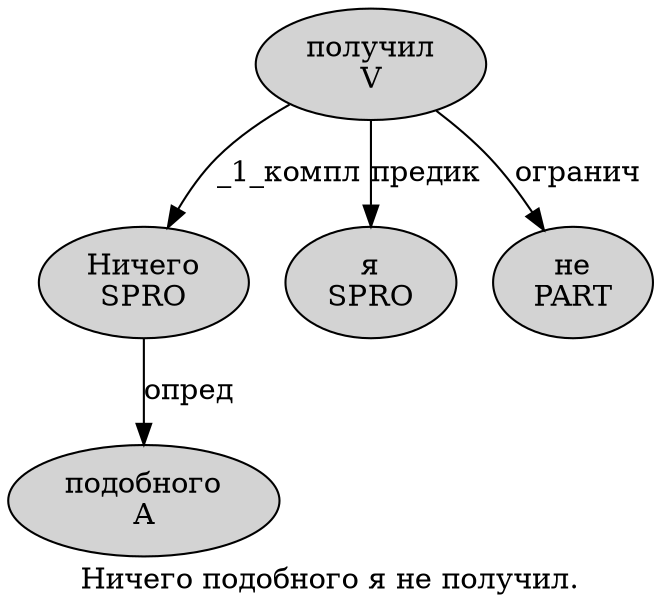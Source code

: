 digraph SENTENCE_4600 {
	graph [label="Ничего подобного я не получил."]
	node [style=filled]
		0 [label="Ничего
SPRO" color="" fillcolor=lightgray penwidth=1 shape=ellipse]
		1 [label="подобного
A" color="" fillcolor=lightgray penwidth=1 shape=ellipse]
		2 [label="я
SPRO" color="" fillcolor=lightgray penwidth=1 shape=ellipse]
		3 [label="не
PART" color="" fillcolor=lightgray penwidth=1 shape=ellipse]
		4 [label="получил
V" color="" fillcolor=lightgray penwidth=1 shape=ellipse]
			4 -> 0 [label="_1_компл"]
			4 -> 2 [label="предик"]
			4 -> 3 [label="огранич"]
			0 -> 1 [label="опред"]
}